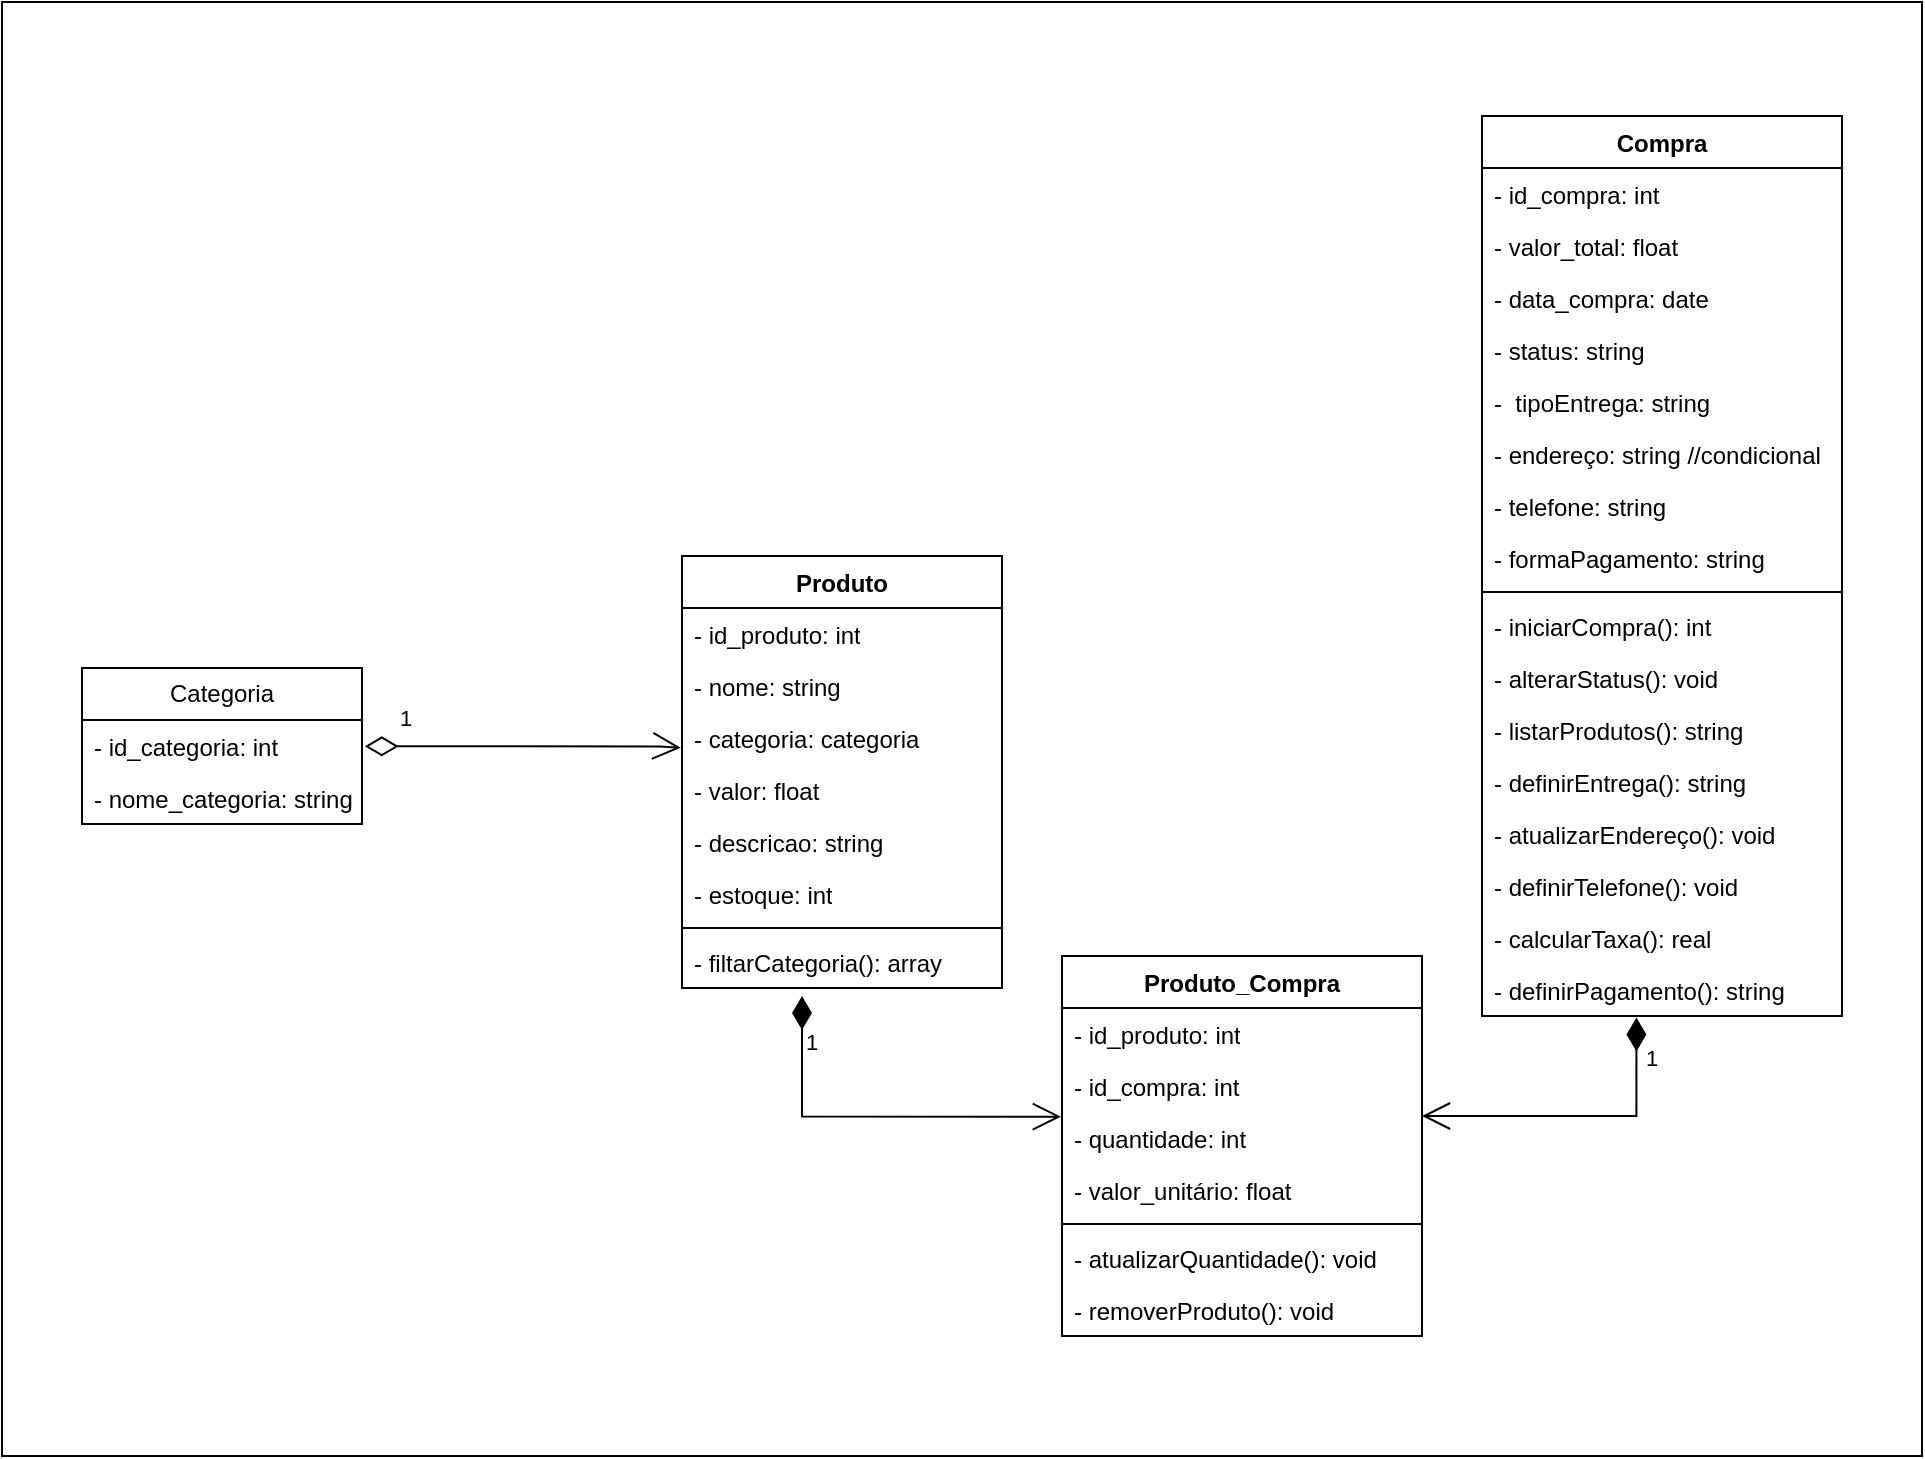 <mxfile version="27.1.1">
  <diagram id="C5RBs43oDa-KdzZeNtuy" name="Page-1">
    <mxGraphModel dx="2747" dy="2196" grid="1" gridSize="10" guides="1" tooltips="1" connect="1" arrows="1" fold="1" page="1" pageScale="1" pageWidth="827" pageHeight="1169" math="0" shadow="0">
      <root>
        <mxCell id="WIyWlLk6GJQsqaUBKTNV-0" />
        <mxCell id="WIyWlLk6GJQsqaUBKTNV-1" parent="WIyWlLk6GJQsqaUBKTNV-0" />
        <mxCell id="VwUQCP5TX1x9zJVrQ9G8-18" value="" style="html=1;whiteSpace=wrap;fillColor=none;" vertex="1" parent="WIyWlLk6GJQsqaUBKTNV-1">
          <mxGeometry x="-170" y="-237" width="960" height="727" as="geometry" />
        </mxCell>
        <mxCell id="8Q1UdXMdtkWn5rTY0BVf-1" value="Produto" style="swimlane;fontStyle=1;align=center;verticalAlign=top;childLayout=stackLayout;horizontal=1;startSize=26;horizontalStack=0;resizeParent=1;resizeParentMax=0;resizeLast=0;collapsible=1;marginBottom=0;whiteSpace=wrap;html=1;" parent="WIyWlLk6GJQsqaUBKTNV-1" vertex="1">
          <mxGeometry x="170" y="40" width="160" height="216" as="geometry">
            <mxRectangle x="330" y="100" width="80" height="30" as="alternateBounds" />
          </mxGeometry>
        </mxCell>
        <mxCell id="8Q1UdXMdtkWn5rTY0BVf-10" value="- id_produto: int" style="text;strokeColor=none;fillColor=none;align=left;verticalAlign=top;spacingLeft=4;spacingRight=4;overflow=hidden;rotatable=0;points=[[0,0.5],[1,0.5]];portConstraint=eastwest;whiteSpace=wrap;html=1;" parent="8Q1UdXMdtkWn5rTY0BVf-1" vertex="1">
          <mxGeometry y="26" width="160" height="26" as="geometry" />
        </mxCell>
        <mxCell id="8Q1UdXMdtkWn5rTY0BVf-11" value="- nome: string" style="text;strokeColor=none;fillColor=none;align=left;verticalAlign=top;spacingLeft=4;spacingRight=4;overflow=hidden;rotatable=0;points=[[0,0.5],[1,0.5]];portConstraint=eastwest;whiteSpace=wrap;html=1;" parent="8Q1UdXMdtkWn5rTY0BVf-1" vertex="1">
          <mxGeometry y="52" width="160" height="26" as="geometry" />
        </mxCell>
        <mxCell id="8Q1UdXMdtkWn5rTY0BVf-13" value="- categoria: categoria" style="text;strokeColor=none;fillColor=none;align=left;verticalAlign=top;spacingLeft=4;spacingRight=4;overflow=hidden;rotatable=0;points=[[0,0.5],[1,0.5]];portConstraint=eastwest;whiteSpace=wrap;html=1;" parent="8Q1UdXMdtkWn5rTY0BVf-1" vertex="1">
          <mxGeometry y="78" width="160" height="26" as="geometry" />
        </mxCell>
        <mxCell id="8Q1UdXMdtkWn5rTY0BVf-12" value="- valor: float" style="text;strokeColor=none;fillColor=none;align=left;verticalAlign=top;spacingLeft=4;spacingRight=4;overflow=hidden;rotatable=0;points=[[0,0.5],[1,0.5]];portConstraint=eastwest;whiteSpace=wrap;html=1;" parent="8Q1UdXMdtkWn5rTY0BVf-1" vertex="1">
          <mxGeometry y="104" width="160" height="26" as="geometry" />
        </mxCell>
        <mxCell id="8Q1UdXMdtkWn5rTY0BVf-14" value="- descricao: string" style="text;strokeColor=none;fillColor=none;align=left;verticalAlign=top;spacingLeft=4;spacingRight=4;overflow=hidden;rotatable=0;points=[[0,0.5],[1,0.5]];portConstraint=eastwest;whiteSpace=wrap;html=1;" parent="8Q1UdXMdtkWn5rTY0BVf-1" vertex="1">
          <mxGeometry y="130" width="160" height="26" as="geometry" />
        </mxCell>
        <mxCell id="VwUQCP5TX1x9zJVrQ9G8-4" value="- estoque: int" style="text;strokeColor=none;fillColor=none;align=left;verticalAlign=top;spacingLeft=4;spacingRight=4;overflow=hidden;rotatable=0;points=[[0,0.5],[1,0.5]];portConstraint=eastwest;whiteSpace=wrap;html=1;" vertex="1" parent="8Q1UdXMdtkWn5rTY0BVf-1">
          <mxGeometry y="156" width="160" height="26" as="geometry" />
        </mxCell>
        <mxCell id="8Q1UdXMdtkWn5rTY0BVf-3" value="" style="line;strokeWidth=1;fillColor=none;align=left;verticalAlign=middle;spacingTop=-1;spacingLeft=3;spacingRight=3;rotatable=0;labelPosition=right;points=[];portConstraint=eastwest;strokeColor=inherit;" parent="8Q1UdXMdtkWn5rTY0BVf-1" vertex="1">
          <mxGeometry y="182" width="160" height="8" as="geometry" />
        </mxCell>
        <mxCell id="8Q1UdXMdtkWn5rTY0BVf-4" value="- filtarCategoria(): array" style="text;strokeColor=none;fillColor=none;align=left;verticalAlign=top;spacingLeft=4;spacingRight=4;overflow=hidden;rotatable=0;points=[[0,0.5],[1,0.5]];portConstraint=eastwest;whiteSpace=wrap;html=1;" parent="8Q1UdXMdtkWn5rTY0BVf-1" vertex="1">
          <mxGeometry y="190" width="160" height="26" as="geometry" />
        </mxCell>
        <mxCell id="8Q1UdXMdtkWn5rTY0BVf-5" value="Compra" style="swimlane;fontStyle=1;align=center;verticalAlign=top;childLayout=stackLayout;horizontal=1;startSize=26;horizontalStack=0;resizeParent=1;resizeParentMax=0;resizeLast=0;collapsible=1;marginBottom=0;whiteSpace=wrap;html=1;" parent="WIyWlLk6GJQsqaUBKTNV-1" vertex="1">
          <mxGeometry x="570" y="-180" width="180" height="450" as="geometry" />
        </mxCell>
        <mxCell id="8Q1UdXMdtkWn5rTY0BVf-15" value="- id_compra: int" style="text;strokeColor=none;fillColor=none;align=left;verticalAlign=top;spacingLeft=4;spacingRight=4;overflow=hidden;rotatable=0;points=[[0,0.5],[1,0.5]];portConstraint=eastwest;whiteSpace=wrap;html=1;" parent="8Q1UdXMdtkWn5rTY0BVf-5" vertex="1">
          <mxGeometry y="26" width="180" height="26" as="geometry" />
        </mxCell>
        <mxCell id="8Q1UdXMdtkWn5rTY0BVf-16" value="- valor_total: float" style="text;strokeColor=none;fillColor=none;align=left;verticalAlign=top;spacingLeft=4;spacingRight=4;overflow=hidden;rotatable=0;points=[[0,0.5],[1,0.5]];portConstraint=eastwest;whiteSpace=wrap;html=1;" parent="8Q1UdXMdtkWn5rTY0BVf-5" vertex="1">
          <mxGeometry y="52" width="180" height="26" as="geometry" />
        </mxCell>
        <mxCell id="8Q1UdXMdtkWn5rTY0BVf-17" value="- data_compra: date" style="text;strokeColor=none;fillColor=none;align=left;verticalAlign=top;spacingLeft=4;spacingRight=4;overflow=hidden;rotatable=0;points=[[0,0.5],[1,0.5]];portConstraint=eastwest;whiteSpace=wrap;html=1;" parent="8Q1UdXMdtkWn5rTY0BVf-5" vertex="1">
          <mxGeometry y="78" width="180" height="26" as="geometry" />
        </mxCell>
        <mxCell id="VwUQCP5TX1x9zJVrQ9G8-6" value="- status: string" style="text;strokeColor=none;fillColor=none;align=left;verticalAlign=top;spacingLeft=4;spacingRight=4;overflow=hidden;rotatable=0;points=[[0,0.5],[1,0.5]];portConstraint=eastwest;whiteSpace=wrap;html=1;" vertex="1" parent="8Q1UdXMdtkWn5rTY0BVf-5">
          <mxGeometry y="104" width="180" height="26" as="geometry" />
        </mxCell>
        <mxCell id="VwUQCP5TX1x9zJVrQ9G8-8" value="-&amp;nbsp; tipoEntrega: string" style="text;strokeColor=none;fillColor=none;align=left;verticalAlign=top;spacingLeft=4;spacingRight=4;overflow=hidden;rotatable=0;points=[[0,0.5],[1,0.5]];portConstraint=eastwest;whiteSpace=wrap;html=1;" vertex="1" parent="8Q1UdXMdtkWn5rTY0BVf-5">
          <mxGeometry y="130" width="180" height="26" as="geometry" />
        </mxCell>
        <mxCell id="VwUQCP5TX1x9zJVrQ9G8-10" value="- endereço: string&amp;nbsp;//condicional" style="text;strokeColor=none;fillColor=none;align=left;verticalAlign=top;spacingLeft=4;spacingRight=4;overflow=hidden;rotatable=0;points=[[0,0.5],[1,0.5]];portConstraint=eastwest;whiteSpace=wrap;html=1;" vertex="1" parent="8Q1UdXMdtkWn5rTY0BVf-5">
          <mxGeometry y="156" width="180" height="26" as="geometry" />
        </mxCell>
        <mxCell id="VwUQCP5TX1x9zJVrQ9G8-13" value="- telefone: string" style="text;strokeColor=none;fillColor=none;align=left;verticalAlign=top;spacingLeft=4;spacingRight=4;overflow=hidden;rotatable=0;points=[[0,0.5],[1,0.5]];portConstraint=eastwest;whiteSpace=wrap;html=1;" vertex="1" parent="8Q1UdXMdtkWn5rTY0BVf-5">
          <mxGeometry y="182" width="180" height="26" as="geometry" />
        </mxCell>
        <mxCell id="VwUQCP5TX1x9zJVrQ9G8-25" value="- formaPagamento: string" style="text;strokeColor=none;fillColor=none;align=left;verticalAlign=top;spacingLeft=4;spacingRight=4;overflow=hidden;rotatable=0;points=[[0,0.5],[1,0.5]];portConstraint=eastwest;whiteSpace=wrap;html=1;" vertex="1" parent="8Q1UdXMdtkWn5rTY0BVf-5">
          <mxGeometry y="208" width="180" height="26" as="geometry" />
        </mxCell>
        <mxCell id="8Q1UdXMdtkWn5rTY0BVf-7" value="" style="line;strokeWidth=1;fillColor=none;align=left;verticalAlign=middle;spacingTop=-1;spacingLeft=3;spacingRight=3;rotatable=0;labelPosition=right;points=[];portConstraint=eastwest;strokeColor=inherit;" parent="8Q1UdXMdtkWn5rTY0BVf-5" vertex="1">
          <mxGeometry y="234" width="180" height="8" as="geometry" />
        </mxCell>
        <mxCell id="8Q1UdXMdtkWn5rTY0BVf-8" value="- iniciarCompra(): int" style="text;strokeColor=none;fillColor=none;align=left;verticalAlign=top;spacingLeft=4;spacingRight=4;overflow=hidden;rotatable=0;points=[[0,0.5],[1,0.5]];portConstraint=eastwest;whiteSpace=wrap;html=1;" parent="8Q1UdXMdtkWn5rTY0BVf-5" vertex="1">
          <mxGeometry y="242" width="180" height="26" as="geometry" />
        </mxCell>
        <mxCell id="VwUQCP5TX1x9zJVrQ9G8-5" value="- alterarStatus(): void" style="text;strokeColor=none;fillColor=none;align=left;verticalAlign=top;spacingLeft=4;spacingRight=4;overflow=hidden;rotatable=0;points=[[0,0.5],[1,0.5]];portConstraint=eastwest;whiteSpace=wrap;html=1;" vertex="1" parent="8Q1UdXMdtkWn5rTY0BVf-5">
          <mxGeometry y="268" width="180" height="26" as="geometry" />
        </mxCell>
        <mxCell id="VwUQCP5TX1x9zJVrQ9G8-7" value="- listarProdutos(): string" style="text;strokeColor=none;fillColor=none;align=left;verticalAlign=top;spacingLeft=4;spacingRight=4;overflow=hidden;rotatable=0;points=[[0,0.5],[1,0.5]];portConstraint=eastwest;whiteSpace=wrap;html=1;" vertex="1" parent="8Q1UdXMdtkWn5rTY0BVf-5">
          <mxGeometry y="294" width="180" height="26" as="geometry" />
        </mxCell>
        <mxCell id="VwUQCP5TX1x9zJVrQ9G8-11" value="- definirEntrega(): string" style="text;strokeColor=none;fillColor=none;align=left;verticalAlign=top;spacingLeft=4;spacingRight=4;overflow=hidden;rotatable=0;points=[[0,0.5],[1,0.5]];portConstraint=eastwest;whiteSpace=wrap;html=1;" vertex="1" parent="8Q1UdXMdtkWn5rTY0BVf-5">
          <mxGeometry y="320" width="180" height="26" as="geometry" />
        </mxCell>
        <mxCell id="VwUQCP5TX1x9zJVrQ9G8-12" value="- atualizarEndereço(): void" style="text;strokeColor=none;fillColor=none;align=left;verticalAlign=top;spacingLeft=4;spacingRight=4;overflow=hidden;rotatable=0;points=[[0,0.5],[1,0.5]];portConstraint=eastwest;whiteSpace=wrap;html=1;" vertex="1" parent="8Q1UdXMdtkWn5rTY0BVf-5">
          <mxGeometry y="346" width="180" height="26" as="geometry" />
        </mxCell>
        <mxCell id="VwUQCP5TX1x9zJVrQ9G8-14" value="- definirTelefone(): void" style="text;strokeColor=none;fillColor=none;align=left;verticalAlign=top;spacingLeft=4;spacingRight=4;overflow=hidden;rotatable=0;points=[[0,0.5],[1,0.5]];portConstraint=eastwest;whiteSpace=wrap;html=1;" vertex="1" parent="8Q1UdXMdtkWn5rTY0BVf-5">
          <mxGeometry y="372" width="180" height="26" as="geometry" />
        </mxCell>
        <mxCell id="VwUQCP5TX1x9zJVrQ9G8-15" value="- calcularTaxa(): real" style="text;strokeColor=none;fillColor=none;align=left;verticalAlign=top;spacingLeft=4;spacingRight=4;overflow=hidden;rotatable=0;points=[[0,0.5],[1,0.5]];portConstraint=eastwest;whiteSpace=wrap;html=1;" vertex="1" parent="8Q1UdXMdtkWn5rTY0BVf-5">
          <mxGeometry y="398" width="180" height="26" as="geometry" />
        </mxCell>
        <mxCell id="VwUQCP5TX1x9zJVrQ9G8-26" value="- definirPagamento(): string" style="text;strokeColor=none;fillColor=none;align=left;verticalAlign=top;spacingLeft=4;spacingRight=4;overflow=hidden;rotatable=0;points=[[0,0.5],[1,0.5]];portConstraint=eastwest;whiteSpace=wrap;html=1;" vertex="1" parent="8Q1UdXMdtkWn5rTY0BVf-5">
          <mxGeometry y="424" width="180" height="26" as="geometry" />
        </mxCell>
        <mxCell id="8Q1UdXMdtkWn5rTY0BVf-18" value="Produto_Compra" style="swimlane;fontStyle=1;align=center;verticalAlign=top;childLayout=stackLayout;horizontal=1;startSize=26;horizontalStack=0;resizeParent=1;resizeParentMax=0;resizeLast=0;collapsible=1;marginBottom=0;whiteSpace=wrap;html=1;" parent="WIyWlLk6GJQsqaUBKTNV-1" vertex="1">
          <mxGeometry x="360" y="240" width="180" height="190" as="geometry" />
        </mxCell>
        <mxCell id="8Q1UdXMdtkWn5rTY0BVf-19" value="- id_produto: int" style="text;strokeColor=none;fillColor=none;align=left;verticalAlign=top;spacingLeft=4;spacingRight=4;overflow=hidden;rotatable=0;points=[[0,0.5],[1,0.5]];portConstraint=eastwest;whiteSpace=wrap;html=1;" parent="8Q1UdXMdtkWn5rTY0BVf-18" vertex="1">
          <mxGeometry y="26" width="180" height="26" as="geometry" />
        </mxCell>
        <mxCell id="8Q1UdXMdtkWn5rTY0BVf-27" value="- id_compra: int" style="text;strokeColor=none;fillColor=none;align=left;verticalAlign=top;spacingLeft=4;spacingRight=4;overflow=hidden;rotatable=0;points=[[0,0.5],[1,0.5]];portConstraint=eastwest;whiteSpace=wrap;html=1;" parent="8Q1UdXMdtkWn5rTY0BVf-18" vertex="1">
          <mxGeometry y="52" width="180" height="26" as="geometry" />
        </mxCell>
        <mxCell id="8Q1UdXMdtkWn5rTY0BVf-28" value="- quantidade: int" style="text;strokeColor=none;fillColor=none;align=left;verticalAlign=top;spacingLeft=4;spacingRight=4;overflow=hidden;rotatable=0;points=[[0,0.5],[1,0.5]];portConstraint=eastwest;whiteSpace=wrap;html=1;" parent="8Q1UdXMdtkWn5rTY0BVf-18" vertex="1">
          <mxGeometry y="78" width="180" height="26" as="geometry" />
        </mxCell>
        <mxCell id="8Q1UdXMdtkWn5rTY0BVf-29" value="- valor_unitário: float" style="text;strokeColor=none;fillColor=none;align=left;verticalAlign=top;spacingLeft=4;spacingRight=4;overflow=hidden;rotatable=0;points=[[0,0.5],[1,0.5]];portConstraint=eastwest;whiteSpace=wrap;html=1;" parent="8Q1UdXMdtkWn5rTY0BVf-18" vertex="1">
          <mxGeometry y="104" width="180" height="26" as="geometry" />
        </mxCell>
        <mxCell id="8Q1UdXMdtkWn5rTY0BVf-20" value="" style="line;strokeWidth=1;fillColor=none;align=left;verticalAlign=middle;spacingTop=-1;spacingLeft=3;spacingRight=3;rotatable=0;labelPosition=right;points=[];portConstraint=eastwest;strokeColor=inherit;" parent="8Q1UdXMdtkWn5rTY0BVf-18" vertex="1">
          <mxGeometry y="130" width="180" height="8" as="geometry" />
        </mxCell>
        <mxCell id="8Q1UdXMdtkWn5rTY0BVf-21" value="- atualizarQuantidade(): void" style="text;strokeColor=none;fillColor=none;align=left;verticalAlign=top;spacingLeft=4;spacingRight=4;overflow=hidden;rotatable=0;points=[[0,0.5],[1,0.5]];portConstraint=eastwest;whiteSpace=wrap;html=1;" parent="8Q1UdXMdtkWn5rTY0BVf-18" vertex="1">
          <mxGeometry y="138" width="180" height="26" as="geometry" />
        </mxCell>
        <mxCell id="VwUQCP5TX1x9zJVrQ9G8-17" value="- removerProduto(): void" style="text;strokeColor=none;fillColor=none;align=left;verticalAlign=top;spacingLeft=4;spacingRight=4;overflow=hidden;rotatable=0;points=[[0,0.5],[1,0.5]];portConstraint=eastwest;whiteSpace=wrap;html=1;" vertex="1" parent="8Q1UdXMdtkWn5rTY0BVf-18">
          <mxGeometry y="164" width="180" height="26" as="geometry" />
        </mxCell>
        <mxCell id="8Q1UdXMdtkWn5rTY0BVf-38" value="1" style="endArrow=open;html=1;endSize=12;startArrow=diamondThin;startSize=14;startFill=1;edgeStyle=orthogonalEdgeStyle;align=left;verticalAlign=bottom;rounded=0;entryX=-0.003;entryY=0.089;entryDx=0;entryDy=0;entryPerimeter=0;exitX=0.375;exitY=1.154;exitDx=0;exitDy=0;exitPerimeter=0;" parent="WIyWlLk6GJQsqaUBKTNV-1" source="8Q1UdXMdtkWn5rTY0BVf-4" target="8Q1UdXMdtkWn5rTY0BVf-28" edge="1">
          <mxGeometry x="-0.666" relative="1" as="geometry">
            <mxPoint x="230" y="270" as="sourcePoint" />
            <mxPoint x="350" y="320" as="targetPoint" />
            <Array as="points">
              <mxPoint x="230" y="320" />
            </Array>
            <mxPoint as="offset" />
          </mxGeometry>
        </mxCell>
        <mxCell id="8Q1UdXMdtkWn5rTY0BVf-40" value="1" style="endArrow=open;html=1;endSize=12;startArrow=diamondThin;startSize=14;startFill=1;edgeStyle=orthogonalEdgeStyle;align=left;verticalAlign=bottom;rounded=0;exitX=0.429;exitY=1.029;exitDx=0;exitDy=0;exitPerimeter=0;entryX=1;entryY=0.077;entryDx=0;entryDy=0;entryPerimeter=0;" parent="WIyWlLk6GJQsqaUBKTNV-1" source="VwUQCP5TX1x9zJVrQ9G8-26" target="8Q1UdXMdtkWn5rTY0BVf-28" edge="1">
          <mxGeometry x="-0.626" y="3" relative="1" as="geometry">
            <mxPoint x="630" y="280" as="sourcePoint" />
            <mxPoint x="560" y="320" as="targetPoint" />
            <Array as="points">
              <mxPoint x="647" y="320" />
            </Array>
            <mxPoint as="offset" />
          </mxGeometry>
        </mxCell>
        <mxCell id="8Q1UdXMdtkWn5rTY0BVf-41" value="1" style="endArrow=open;html=1;endSize=12;startArrow=diamondThin;startSize=14;startFill=0;edgeStyle=orthogonalEdgeStyle;align=left;verticalAlign=bottom;rounded=0;exitX=1.01;exitY=0.506;exitDx=0;exitDy=0;exitPerimeter=0;entryX=-0.004;entryY=0.687;entryDx=0;entryDy=0;entryPerimeter=0;" parent="WIyWlLk6GJQsqaUBKTNV-1" source="VwUQCP5TX1x9zJVrQ9G8-1" target="8Q1UdXMdtkWn5rTY0BVf-13" edge="1">
          <mxGeometry x="-0.806" y="5" relative="1" as="geometry">
            <mxPoint x="4" y="134.99" as="sourcePoint" />
            <mxPoint x="160" y="135" as="targetPoint" />
            <Array as="points">
              <mxPoint x="159" y="135" />
            </Array>
            <mxPoint as="offset" />
          </mxGeometry>
        </mxCell>
        <mxCell id="VwUQCP5TX1x9zJVrQ9G8-0" value="Categoria" style="swimlane;fontStyle=0;childLayout=stackLayout;horizontal=1;startSize=26;fillColor=none;horizontalStack=0;resizeParent=1;resizeParentMax=0;resizeLast=0;collapsible=1;marginBottom=0;whiteSpace=wrap;html=1;" vertex="1" parent="WIyWlLk6GJQsqaUBKTNV-1">
          <mxGeometry x="-130" y="96" width="140" height="78" as="geometry" />
        </mxCell>
        <mxCell id="VwUQCP5TX1x9zJVrQ9G8-1" value="- id_categoria: int" style="text;strokeColor=none;fillColor=none;align=left;verticalAlign=top;spacingLeft=4;spacingRight=4;overflow=hidden;rotatable=0;points=[[0,0.5],[1,0.5]];portConstraint=eastwest;whiteSpace=wrap;html=1;" vertex="1" parent="VwUQCP5TX1x9zJVrQ9G8-0">
          <mxGeometry y="26" width="140" height="26" as="geometry" />
        </mxCell>
        <mxCell id="VwUQCP5TX1x9zJVrQ9G8-2" value="- nome_categoria: string" style="text;strokeColor=none;fillColor=none;align=left;verticalAlign=top;spacingLeft=4;spacingRight=4;overflow=hidden;rotatable=0;points=[[0,0.5],[1,0.5]];portConstraint=eastwest;whiteSpace=wrap;html=1;" vertex="1" parent="VwUQCP5TX1x9zJVrQ9G8-0">
          <mxGeometry y="52" width="140" height="26" as="geometry" />
        </mxCell>
      </root>
    </mxGraphModel>
  </diagram>
</mxfile>
